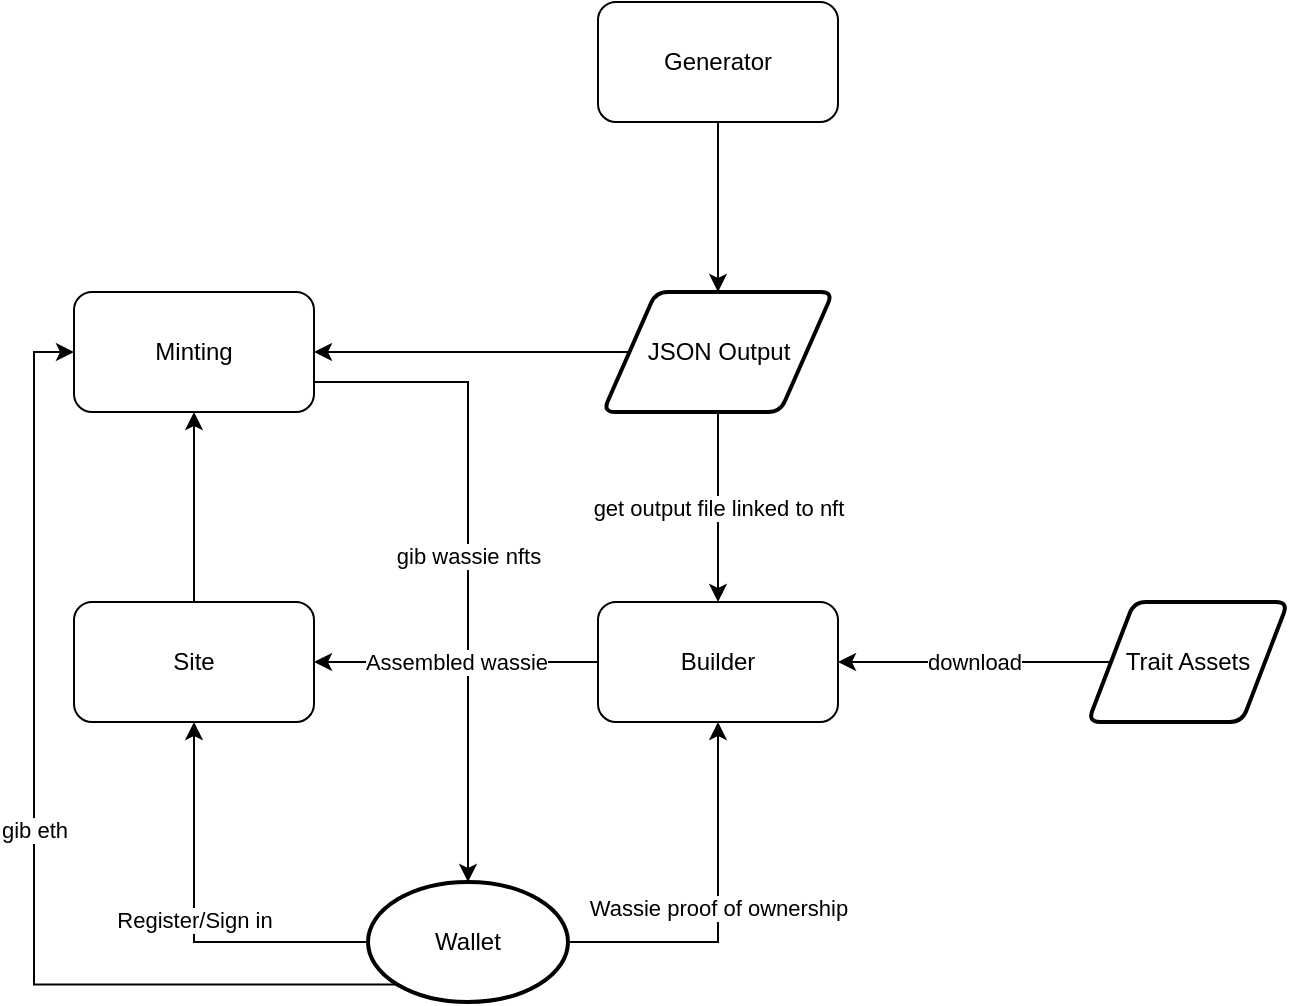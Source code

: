 <mxfile version="16.4.5" type="github">
  <diagram id="C5RBs43oDa-KdzZeNtuy" name="Page-1">
    <mxGraphModel dx="1422" dy="798" grid="1" gridSize="10" guides="1" tooltips="1" connect="1" arrows="1" fold="1" page="1" pageScale="1" pageWidth="827" pageHeight="1169" math="0" shadow="0">
      <root>
        <mxCell id="WIyWlLk6GJQsqaUBKTNV-0" />
        <mxCell id="WIyWlLk6GJQsqaUBKTNV-1" parent="WIyWlLk6GJQsqaUBKTNV-0" />
        <mxCell id="7nWHytdZgHWwC759bLuL-37" value="download" style="edgeStyle=orthogonalEdgeStyle;rounded=0;orthogonalLoop=1;jettySize=auto;html=1;exitX=0;exitY=0.5;exitDx=0;exitDy=0;" edge="1" parent="WIyWlLk6GJQsqaUBKTNV-1" source="7nWHytdZgHWwC759bLuL-1" target="7nWHytdZgHWwC759bLuL-36">
          <mxGeometry relative="1" as="geometry" />
        </mxCell>
        <mxCell id="7nWHytdZgHWwC759bLuL-1" value="Trait Assets" style="shape=parallelogram;html=1;strokeWidth=2;perimeter=parallelogramPerimeter;whiteSpace=wrap;rounded=1;arcSize=12;size=0.23;" vertex="1" parent="WIyWlLk6GJQsqaUBKTNV-1">
          <mxGeometry x="730" y="600" width="100" height="60" as="geometry" />
        </mxCell>
        <mxCell id="7nWHytdZgHWwC759bLuL-28" style="edgeStyle=orthogonalEdgeStyle;rounded=0;orthogonalLoop=1;jettySize=auto;html=1;exitX=0.5;exitY=1;exitDx=0;exitDy=0;entryX=0.5;entryY=0;entryDx=0;entryDy=0;" edge="1" parent="WIyWlLk6GJQsqaUBKTNV-1" source="7nWHytdZgHWwC759bLuL-2" target="7nWHytdZgHWwC759bLuL-45">
          <mxGeometry relative="1" as="geometry">
            <mxPoint x="545" y="445" as="targetPoint" />
          </mxGeometry>
        </mxCell>
        <mxCell id="7nWHytdZgHWwC759bLuL-2" value="Generator" style="rounded=1;whiteSpace=wrap;html=1;" vertex="1" parent="WIyWlLk6GJQsqaUBKTNV-1">
          <mxGeometry x="485" y="300" width="120" height="60" as="geometry" />
        </mxCell>
        <mxCell id="7nWHytdZgHWwC759bLuL-16" value="" style="edgeStyle=orthogonalEdgeStyle;rounded=0;orthogonalLoop=1;jettySize=auto;html=1;" edge="1" parent="WIyWlLk6GJQsqaUBKTNV-1" source="7nWHytdZgHWwC759bLuL-3" target="7nWHytdZgHWwC759bLuL-4">
          <mxGeometry relative="1" as="geometry" />
        </mxCell>
        <mxCell id="7nWHytdZgHWwC759bLuL-3" value="Site" style="rounded=1;whiteSpace=wrap;html=1;" vertex="1" parent="WIyWlLk6GJQsqaUBKTNV-1">
          <mxGeometry x="223" y="600" width="120" height="60" as="geometry" />
        </mxCell>
        <mxCell id="7nWHytdZgHWwC759bLuL-50" value="gib wassie nfts" style="edgeStyle=orthogonalEdgeStyle;rounded=0;orthogonalLoop=1;jettySize=auto;html=1;exitX=1;exitY=0.75;exitDx=0;exitDy=0;entryX=0.5;entryY=0;entryDx=0;entryDy=0;entryPerimeter=0;" edge="1" parent="WIyWlLk6GJQsqaUBKTNV-1" source="7nWHytdZgHWwC759bLuL-4" target="7nWHytdZgHWwC759bLuL-29">
          <mxGeometry relative="1" as="geometry" />
        </mxCell>
        <mxCell id="7nWHytdZgHWwC759bLuL-4" value="Minting" style="rounded=1;whiteSpace=wrap;html=1;" vertex="1" parent="WIyWlLk6GJQsqaUBKTNV-1">
          <mxGeometry x="223" y="445" width="120" height="60" as="geometry" />
        </mxCell>
        <mxCell id="7nWHytdZgHWwC759bLuL-26" style="edgeStyle=orthogonalEdgeStyle;rounded=0;orthogonalLoop=1;jettySize=auto;html=1;exitX=0;exitY=0.5;exitDx=0;exitDy=0;entryX=1;entryY=0.5;entryDx=0;entryDy=0;" edge="1" parent="WIyWlLk6GJQsqaUBKTNV-1" source="7nWHytdZgHWwC759bLuL-45" target="7nWHytdZgHWwC759bLuL-4">
          <mxGeometry relative="1" as="geometry">
            <mxPoint x="501" y="475" as="sourcePoint" />
          </mxGeometry>
        </mxCell>
        <mxCell id="7nWHytdZgHWwC759bLuL-39" value="get output file linked to nft" style="edgeStyle=orthogonalEdgeStyle;rounded=0;orthogonalLoop=1;jettySize=auto;html=1;exitX=0.5;exitY=1;exitDx=0;exitDy=0;" edge="1" parent="WIyWlLk6GJQsqaUBKTNV-1" source="7nWHytdZgHWwC759bLuL-45" target="7nWHytdZgHWwC759bLuL-36">
          <mxGeometry relative="1" as="geometry">
            <mxPoint x="545" y="497.8" as="sourcePoint" />
          </mxGeometry>
        </mxCell>
        <mxCell id="7nWHytdZgHWwC759bLuL-30" value="Register/Sign in" style="edgeStyle=orthogonalEdgeStyle;rounded=0;orthogonalLoop=1;jettySize=auto;html=1;exitX=0;exitY=0.5;exitDx=0;exitDy=0;exitPerimeter=0;entryX=0.5;entryY=1;entryDx=0;entryDy=0;" edge="1" parent="WIyWlLk6GJQsqaUBKTNV-1" source="7nWHytdZgHWwC759bLuL-29" target="7nWHytdZgHWwC759bLuL-3">
          <mxGeometry relative="1" as="geometry" />
        </mxCell>
        <mxCell id="7nWHytdZgHWwC759bLuL-41" value="Wassie proof of ownership" style="edgeStyle=orthogonalEdgeStyle;rounded=0;orthogonalLoop=1;jettySize=auto;html=1;exitX=1;exitY=0.5;exitDx=0;exitDy=0;exitPerimeter=0;entryX=0.5;entryY=1;entryDx=0;entryDy=0;" edge="1" parent="WIyWlLk6GJQsqaUBKTNV-1" source="7nWHytdZgHWwC759bLuL-29" target="7nWHytdZgHWwC759bLuL-36">
          <mxGeometry relative="1" as="geometry" />
        </mxCell>
        <mxCell id="7nWHytdZgHWwC759bLuL-49" value="gib eth" style="edgeStyle=orthogonalEdgeStyle;rounded=0;orthogonalLoop=1;jettySize=auto;html=1;exitX=0.145;exitY=0.855;exitDx=0;exitDy=0;exitPerimeter=0;entryX=0;entryY=0.5;entryDx=0;entryDy=0;" edge="1" parent="WIyWlLk6GJQsqaUBKTNV-1" source="7nWHytdZgHWwC759bLuL-29" target="7nWHytdZgHWwC759bLuL-4">
          <mxGeometry relative="1" as="geometry" />
        </mxCell>
        <mxCell id="7nWHytdZgHWwC759bLuL-29" value="Wallet" style="strokeWidth=2;html=1;shape=mxgraph.flowchart.start_1;whiteSpace=wrap;" vertex="1" parent="WIyWlLk6GJQsqaUBKTNV-1">
          <mxGeometry x="370" y="740" width="100" height="60" as="geometry" />
        </mxCell>
        <mxCell id="7nWHytdZgHWwC759bLuL-42" value="Assembled wassie" style="edgeStyle=orthogonalEdgeStyle;rounded=0;orthogonalLoop=1;jettySize=auto;html=1;exitX=0;exitY=0.5;exitDx=0;exitDy=0;entryX=1;entryY=0.5;entryDx=0;entryDy=0;" edge="1" parent="WIyWlLk6GJQsqaUBKTNV-1" source="7nWHytdZgHWwC759bLuL-36" target="7nWHytdZgHWwC759bLuL-3">
          <mxGeometry relative="1" as="geometry" />
        </mxCell>
        <mxCell id="7nWHytdZgHWwC759bLuL-36" value="Builder" style="rounded=1;whiteSpace=wrap;html=1;" vertex="1" parent="WIyWlLk6GJQsqaUBKTNV-1">
          <mxGeometry x="485" y="600" width="120" height="60" as="geometry" />
        </mxCell>
        <mxCell id="7nWHytdZgHWwC759bLuL-45" value="JSON Output" style="shape=parallelogram;html=1;strokeWidth=2;perimeter=parallelogramPerimeter;whiteSpace=wrap;rounded=1;arcSize=12;size=0.23;" vertex="1" parent="WIyWlLk6GJQsqaUBKTNV-1">
          <mxGeometry x="487.5" y="445" width="115" height="60" as="geometry" />
        </mxCell>
      </root>
    </mxGraphModel>
  </diagram>
</mxfile>
